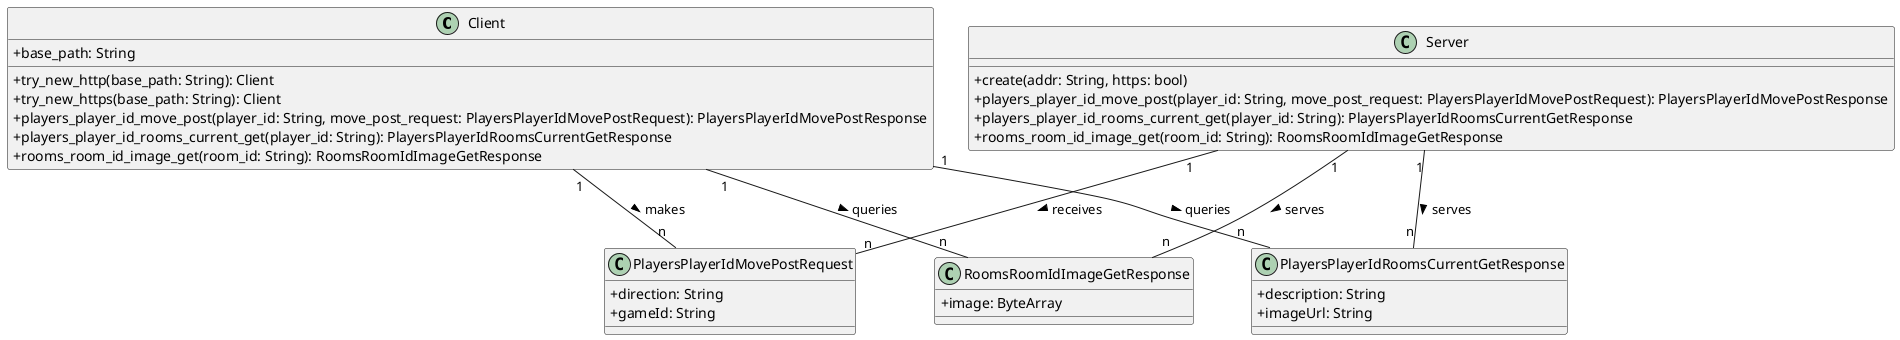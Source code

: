 
@startuml
skinparam classAttributeIconSize 0

class Client {
  +base_path: String
  +try_new_http(base_path: String): Client
  +try_new_https(base_path: String): Client
  +players_player_id_move_post(player_id: String, move_post_request: PlayersPlayerIdMovePostRequest): PlayersPlayerIdMovePostResponse
  +players_player_id_rooms_current_get(player_id: String): PlayersPlayerIdRoomsCurrentGetResponse
  +rooms_room_id_image_get(room_id: String): RoomsRoomIdImageGetResponse
}

class Server {
  +create(addr: String, https: bool)
  +players_player_id_move_post(player_id: String, move_post_request: PlayersPlayerIdMovePostRequest): PlayersPlayerIdMovePostResponse
  +players_player_id_rooms_current_get(player_id: String): PlayersPlayerIdRoomsCurrentGetResponse
  +rooms_room_id_image_get(room_id: String): RoomsRoomIdImageGetResponse
}

class PlayersPlayerIdMovePostRequest {
  +direction: String
  +gameId: String
}

class PlayersPlayerIdRoomsCurrentGetResponse {
  +description: String
  +imageUrl: String
}

class RoomsRoomIdImageGetResponse {
  +image: ByteArray
}

Client "1" -- "n" PlayersPlayerIdMovePostRequest : makes >
Client "1" -- "n" PlayersPlayerIdRoomsCurrentGetResponse : queries >
Client "1" -- "n" RoomsRoomIdImageGetResponse : queries >

Server "1" -- "n" PlayersPlayerIdMovePostRequest : receives >
Server "1" -- "n" PlayersPlayerIdRoomsCurrentGetResponse : serves >
Server "1" -- "n" RoomsRoomIdImageGetResponse : serves >

@enduml
